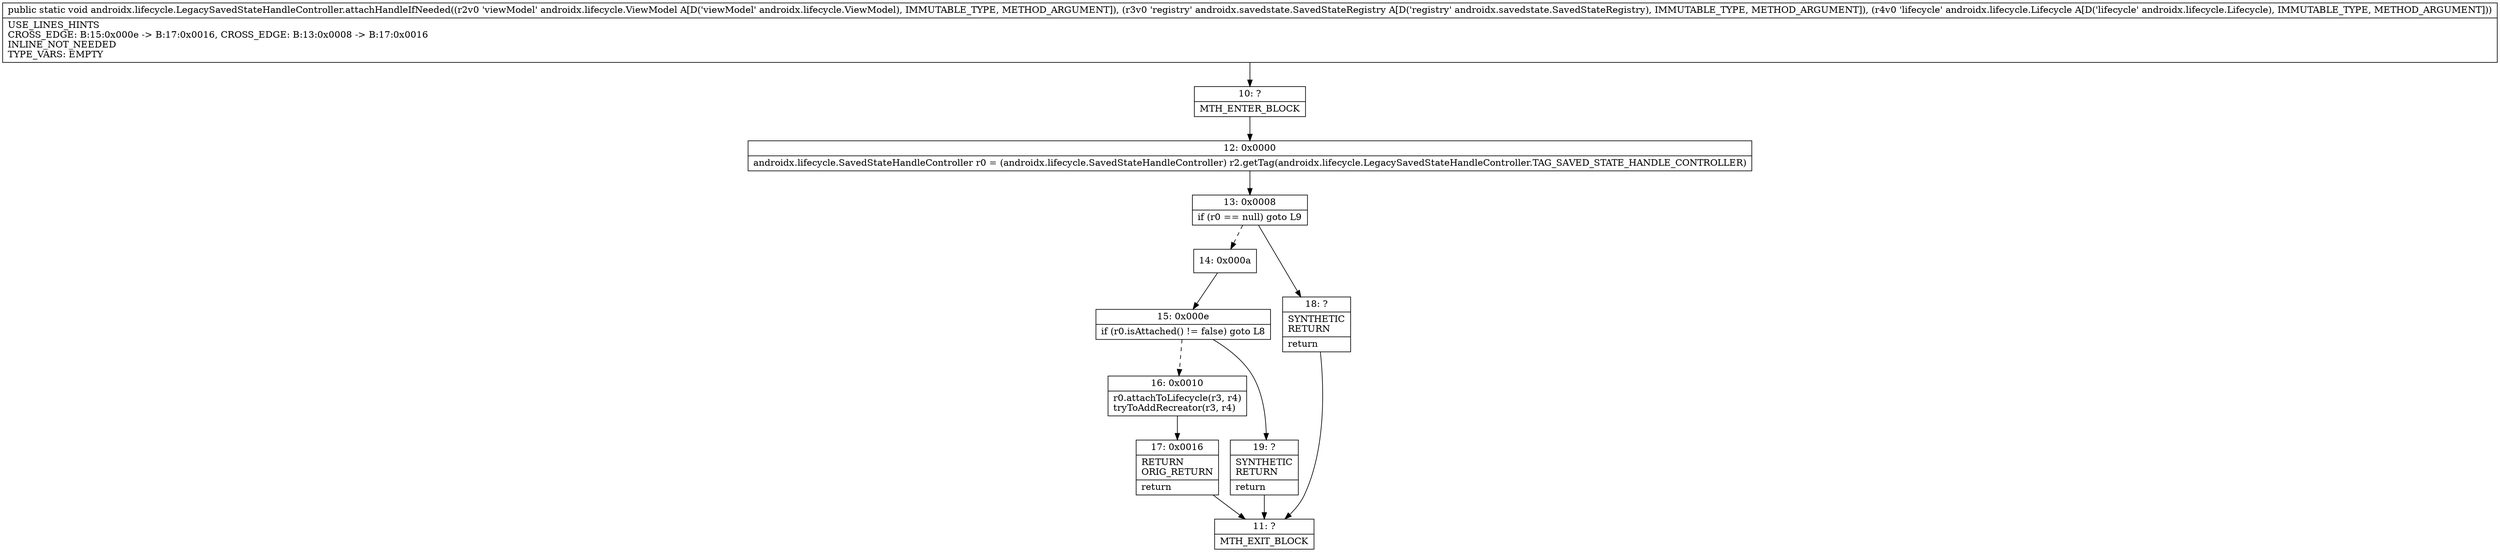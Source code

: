 digraph "CFG forandroidx.lifecycle.LegacySavedStateHandleController.attachHandleIfNeeded(Landroidx\/lifecycle\/ViewModel;Landroidx\/savedstate\/SavedStateRegistry;Landroidx\/lifecycle\/Lifecycle;)V" {
Node_10 [shape=record,label="{10\:\ ?|MTH_ENTER_BLOCK\l}"];
Node_12 [shape=record,label="{12\:\ 0x0000|androidx.lifecycle.SavedStateHandleController r0 = (androidx.lifecycle.SavedStateHandleController) r2.getTag(androidx.lifecycle.LegacySavedStateHandleController.TAG_SAVED_STATE_HANDLE_CONTROLLER)\l}"];
Node_13 [shape=record,label="{13\:\ 0x0008|if (r0 == null) goto L9\l}"];
Node_14 [shape=record,label="{14\:\ 0x000a}"];
Node_15 [shape=record,label="{15\:\ 0x000e|if (r0.isAttached() != false) goto L8\l}"];
Node_16 [shape=record,label="{16\:\ 0x0010|r0.attachToLifecycle(r3, r4)\ltryToAddRecreator(r3, r4)\l}"];
Node_17 [shape=record,label="{17\:\ 0x0016|RETURN\lORIG_RETURN\l|return\l}"];
Node_11 [shape=record,label="{11\:\ ?|MTH_EXIT_BLOCK\l}"];
Node_19 [shape=record,label="{19\:\ ?|SYNTHETIC\lRETURN\l|return\l}"];
Node_18 [shape=record,label="{18\:\ ?|SYNTHETIC\lRETURN\l|return\l}"];
MethodNode[shape=record,label="{public static void androidx.lifecycle.LegacySavedStateHandleController.attachHandleIfNeeded((r2v0 'viewModel' androidx.lifecycle.ViewModel A[D('viewModel' androidx.lifecycle.ViewModel), IMMUTABLE_TYPE, METHOD_ARGUMENT]), (r3v0 'registry' androidx.savedstate.SavedStateRegistry A[D('registry' androidx.savedstate.SavedStateRegistry), IMMUTABLE_TYPE, METHOD_ARGUMENT]), (r4v0 'lifecycle' androidx.lifecycle.Lifecycle A[D('lifecycle' androidx.lifecycle.Lifecycle), IMMUTABLE_TYPE, METHOD_ARGUMENT]))  | USE_LINES_HINTS\lCROSS_EDGE: B:15:0x000e \-\> B:17:0x0016, CROSS_EDGE: B:13:0x0008 \-\> B:17:0x0016\lINLINE_NOT_NEEDED\lTYPE_VARS: EMPTY\l}"];
MethodNode -> Node_10;Node_10 -> Node_12;
Node_12 -> Node_13;
Node_13 -> Node_14[style=dashed];
Node_13 -> Node_18;
Node_14 -> Node_15;
Node_15 -> Node_16[style=dashed];
Node_15 -> Node_19;
Node_16 -> Node_17;
Node_17 -> Node_11;
Node_19 -> Node_11;
Node_18 -> Node_11;
}

